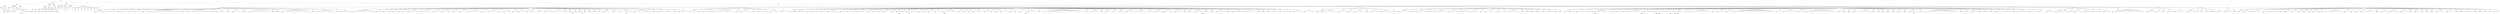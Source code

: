 graph Tree {
	"t0" [label = "TEI"];
	"t1" [label = "teiHeader"];
	"t2" [label = "fileDesc"];
	"t3" [label = "titleStmt"];
	"t4" [label = "title"];
	"t5" [label = "title"];
	"t6" [label = "author"];
	"t7" [label = "idno"];
	"t8" [label = "idno"];
	"t9" [label = "persName"];
	"t10" [label = "forename"];
	"t11" [label = "forename"];
	"t12" [label = "surname"];
	"t13" [label = "publicationStmt"];
	"t14" [label = "publisher"];
	"t15" [label = "idno"];
	"t16" [label = "idno"];
	"t17" [label = "availability"];
	"t18" [label = "licence"];
	"t19" [label = "ab"];
	"t20" [label = "ref"];
	"t21" [label = "sourceDesc"];
	"t22" [label = "bibl"];
	"t23" [label = "name"];
	"t24" [label = "idno"];
	"t25" [label = "idno"];
	"t26" [label = "availability"];
	"t27" [label = "licence"];
	"t28" [label = "ab"];
	"t29" [label = "ref"];
	"t30" [label = "bibl"];
	"t31" [label = "date"];
	"t32" [label = "date"];
	"t33" [label = "idno"];
	"t34" [label = "profileDesc"];
	"t35" [label = "particDesc"];
	"t36" [label = "listPerson"];
	"t37" [label = "person"];
	"t38" [label = "persName"];
	"t39" [label = "person"];
	"t40" [label = "persName"];
	"t41" [label = "person"];
	"t42" [label = "persName"];
	"t43" [label = "person"];
	"t44" [label = "persName"];
	"t45" [label = "person"];
	"t46" [label = "persName"];
	"t47" [label = "person"];
	"t48" [label = "persName"];
	"t49" [label = "person"];
	"t50" [label = "persName"];
	"t51" [label = "person"];
	"t52" [label = "persName"];
	"t53" [label = "textClass"];
	"t54" [label = "keywords"];
	"t55" [label = "term"];
	"t56" [label = "term"];
	"t57" [label = "classCode"];
	"t58" [label = "revisionDesc"];
	"t59" [label = "listChange"];
	"t60" [label = "change"];
	"t61" [label = "text"];
	"t62" [label = "front"];
	"t63" [label = "docTitle"];
	"t64" [label = "titlePart"];
	"t65" [label = "titlePart"];
	"t66" [label = "docDate"];
	"t67" [label = "docAuthor"];
	"t68" [label = "div"];
	"t69" [label = "div"];
	"t70" [label = "head"];
	"t71" [label = "div"];
	"t72" [label = "p"];
	"t73" [label = "div"];
	"t74" [label = "p"];
	"t75" [label = "performance"];
	"t76" [label = "ab"];
	"t77" [label = "castList"];
	"t78" [label = "head"];
	"t79" [label = "castItem"];
	"t80" [label = "role"];
	"t81" [label = "castItem"];
	"t82" [label = "role"];
	"t83" [label = "castItem"];
	"t84" [label = "role"];
	"t85" [label = "castItem"];
	"t86" [label = "role"];
	"t87" [label = "castItem"];
	"t88" [label = "role"];
	"t89" [label = "castItem"];
	"t90" [label = "role"];
	"t91" [label = "castItem"];
	"t92" [label = "role"];
	"t93" [label = "castItem"];
	"t94" [label = "role"];
	"t95" [label = "body"];
	"t96" [label = "div"];
	"t97" [label = "head"];
	"t98" [label = "div"];
	"t99" [label = "head"];
	"t100" [label = "sp"];
	"t101" [label = "speaker"];
	"t102" [label = "l"];
	"t103" [label = "l"];
	"t104" [label = "sp"];
	"t105" [label = "speaker"];
	"t106" [label = "l"];
	"t107" [label = "l"];
	"t108" [label = "sp"];
	"t109" [label = "speaker"];
	"t110" [label = "l"];
	"t111" [label = "l"];
	"t112" [label = "l"];
	"t113" [label = "sp"];
	"t114" [label = "speaker"];
	"t115" [label = "l"];
	"t116" [label = "sp"];
	"t117" [label = "speaker"];
	"t118" [label = "l"];
	"t119" [label = "l"];
	"t120" [label = "sp"];
	"t121" [label = "speaker"];
	"t122" [label = "l"];
	"t123" [label = "sp"];
	"t124" [label = "speaker"];
	"t125" [label = "l"];
	"t126" [label = "l"];
	"t127" [label = "l"];
	"t128" [label = "sp"];
	"t129" [label = "speaker"];
	"t130" [label = "l"];
	"t131" [label = "sp"];
	"t132" [label = "speaker"];
	"t133" [label = "l"];
	"t134" [label = "l"];
	"t135" [label = "l"];
	"t136" [label = "l"];
	"t137" [label = "l"];
	"t138" [label = "l"];
	"t139" [label = "l"];
	"t140" [label = "note"];
	"t141" [label = "l"];
	"t142" [label = "l"];
	"t143" [label = "l"];
	"t144" [label = "l"];
	"t145" [label = "l"];
	"t146" [label = "l"];
	"t147" [label = "note"];
	"t148" [label = "l"];
	"t149" [label = "sp"];
	"t150" [label = "speaker"];
	"t151" [label = "l"];
	"t152" [label = "sp"];
	"t153" [label = "speaker"];
	"t154" [label = "l"];
	"t155" [label = "l"];
	"t156" [label = "l"];
	"t157" [label = "note"];
	"t158" [label = "l"];
	"t159" [label = "l"];
	"t160" [label = "note"];
	"t161" [label = "l"];
	"t162" [label = "l"];
	"t163" [label = "l"];
	"t164" [label = "l"];
	"t165" [label = "sp"];
	"t166" [label = "speaker"];
	"t167" [label = "l"];
	"t168" [label = "sp"];
	"t169" [label = "speaker"];
	"t170" [label = "l"];
	"t171" [label = "l"];
	"t172" [label = "l"];
	"t173" [label = "l"];
	"t174" [label = "sp"];
	"t175" [label = "speaker"];
	"t176" [label = "l"];
	"t177" [label = "sp"];
	"t178" [label = "speaker"];
	"t179" [label = "l"];
	"t180" [label = "l"];
	"t181" [label = "l"];
	"t182" [label = "l"];
	"t183" [label = "sp"];
	"t184" [label = "speaker"];
	"t185" [label = "l"];
	"t186" [label = "l"];
	"t187" [label = "sp"];
	"t188" [label = "speaker"];
	"t189" [label = "l"];
	"t190" [label = "l"];
	"t191" [label = "l"];
	"t192" [label = "l"];
	"t193" [label = "l"];
	"t194" [label = "l"];
	"t195" [label = "l"];
	"t196" [label = "l"];
	"t197" [label = "l"];
	"t198" [label = "l"];
	"t199" [label = "sp"];
	"t200" [label = "speaker"];
	"t201" [label = "l"];
	"t202" [label = "sp"];
	"t203" [label = "speaker"];
	"t204" [label = "l"];
	"t205" [label = "sp"];
	"t206" [label = "speaker"];
	"t207" [label = "l"];
	"t208" [label = "l"];
	"t209" [label = "l"];
	"t210" [label = "l"];
	"t211" [label = "l"];
	"t212" [label = "l"];
	"t213" [label = "note"];
	"t214" [label = "l"];
	"t215" [label = "l"];
	"t216" [label = "l"];
	"t217" [label = "l"];
	"t218" [label = "l"];
	"t219" [label = "l"];
	"t220" [label = "l"];
	"t221" [label = "sp"];
	"t222" [label = "speaker"];
	"t223" [label = "l"];
	"t224" [label = "sp"];
	"t225" [label = "speaker"];
	"t226" [label = "l"];
	"t227" [label = "l"];
	"t228" [label = "note"];
	"t229" [label = "l"];
	"t230" [label = "l"];
	"t231" [label = "note"];
	"t232" [label = "l"];
	"t233" [label = "l"];
	"t234" [label = "sp"];
	"t235" [label = "speaker"];
	"t236" [label = "l"];
	"t237" [label = "sp"];
	"t238" [label = "speaker"];
	"t239" [label = "l"];
	"t240" [label = "l"];
	"t241" [label = "l"];
	"t242" [label = "l"];
	"t243" [label = "div"];
	"t244" [label = "head"];
	"t245" [label = "sp"];
	"t246" [label = "speaker"];
	"t247" [label = "l"];
	"t248" [label = "l"];
	"t249" [label = "l"];
	"t250" [label = "l"];
	"t251" [label = "l"];
	"t252" [label = "l"];
	"t253" [label = "l"];
	"t254" [label = "l"];
	"t255" [label = "l"];
	"t256" [label = "l"];
	"t257" [label = "stage"];
	"t258" [label = "sp"];
	"t259" [label = "speaker"];
	"t260" [label = "l"];
	"t261" [label = "l"];
	"t262" [label = "sp"];
	"t263" [label = "speaker"];
	"t264" [label = "l"];
	"t265" [label = "sp"];
	"t266" [label = "speaker"];
	"t267" [label = "l"];
	"t268" [label = "sp"];
	"t269" [label = "speaker"];
	"t270" [label = "l"];
	"t271" [label = "sp"];
	"t272" [label = "speaker"];
	"t273" [label = "l"];
	"t274" [label = "sp"];
	"t275" [label = "speaker"];
	"t276" [label = "l"];
	"t277" [label = "sp"];
	"t278" [label = "speaker"];
	"t279" [label = "l"];
	"t280" [label = "l"];
	"t281" [label = "l"];
	"t282" [label = "l"];
	"t283" [label = "l"];
	"t284" [label = "sp"];
	"t285" [label = "speaker"];
	"t286" [label = "l"];
	"t287" [label = "l"];
	"t288" [label = "l"];
	"t289" [label = "l"];
	"t290" [label = "l"];
	"t291" [label = "sp"];
	"t292" [label = "speaker"];
	"t293" [label = "l"];
	"t294" [label = "l"];
	"t295" [label = "l"];
	"t296" [label = "sp"];
	"t297" [label = "speaker"];
	"t298" [label = "l"];
	"t299" [label = "l"];
	"t300" [label = "note"];
	"t301" [label = "l"];
	"t302" [label = "sp"];
	"t303" [label = "speaker"];
	"t304" [label = "l"];
	"t305" [label = "l"];
	"t306" [label = "sp"];
	"t307" [label = "speaker"];
	"t308" [label = "l"];
	"t309" [label = "l"];
	"t310" [label = "l"];
	"t311" [label = "sp"];
	"t312" [label = "speaker"];
	"t313" [label = "l"];
	"t314" [label = "l"];
	"t315" [label = "l"];
	"t316" [label = "l"];
	"t317" [label = "l"];
	"t318" [label = "sp"];
	"t319" [label = "speaker"];
	"t320" [label = "l"];
	"t321" [label = "l"];
	"t322" [label = "sp"];
	"t323" [label = "speaker"];
	"t324" [label = "l"];
	"t325" [label = "l"];
	"t326" [label = "l"];
	"t327" [label = "l"];
	"t328" [label = "sp"];
	"t329" [label = "speaker"];
	"t330" [label = "l"];
	"t331" [label = "sp"];
	"t332" [label = "speaker"];
	"t333" [label = "l"];
	"t334" [label = "note"];
	"t335" [label = "l"];
	"t336" [label = "sp"];
	"t337" [label = "speaker"];
	"t338" [label = "l"];
	"t339" [label = "sp"];
	"t340" [label = "speaker"];
	"t341" [label = "l"];
	"t342" [label = "l"];
	"t343" [label = "l"];
	"t344" [label = "sp"];
	"t345" [label = "speaker"];
	"t346" [label = "l"];
	"t347" [label = "sp"];
	"t348" [label = "speaker"];
	"t349" [label = "l"];
	"t350" [label = "l"];
	"t351" [label = "sp"];
	"t352" [label = "speaker"];
	"t353" [label = "l"];
	"t354" [label = "l"];
	"t355" [label = "sp"];
	"t356" [label = "speaker"];
	"t357" [label = "l"];
	"t358" [label = "l"];
	"t359" [label = "note"];
	"t360" [label = "l"];
	"t361" [label = "sp"];
	"t362" [label = "speaker"];
	"t363" [label = "l"];
	"t364" [label = "l"];
	"t365" [label = "l"];
	"t366" [label = "sp"];
	"t367" [label = "speaker"];
	"t368" [label = "l"];
	"t369" [label = "sp"];
	"t370" [label = "speaker"];
	"t371" [label = "l"];
	"t372" [label = "foreign"];
	"t373" [label = "sp"];
	"t374" [label = "speaker"];
	"t375" [label = "l"];
	"t376" [label = "sp"];
	"t377" [label = "speaker"];
	"t378" [label = "l"];
	"t379" [label = "foreign"];
	"t380" [label = "sp"];
	"t381" [label = "speaker"];
	"t382" [label = "l"];
	"t383" [label = "sp"];
	"t384" [label = "speaker"];
	"t385" [label = "l"];
	"t386" [label = "sp"];
	"t387" [label = "speaker"];
	"t388" [label = "l"];
	"t389" [label = "sp"];
	"t390" [label = "speaker"];
	"t391" [label = "l"];
	"t392" [label = "sp"];
	"t393" [label = "speaker"];
	"t394" [label = "l"];
	"t395" [label = "l"];
	"t396" [label = "l"];
	"t397" [label = "sp"];
	"t398" [label = "speaker"];
	"t399" [label = "l"];
	"t400" [label = "l"];
	"t401" [label = "sp"];
	"t402" [label = "speaker"];
	"t403" [label = "l"];
	"t404" [label = "l"];
	"t405" [label = "l"];
	"t406" [label = "foreign"];
	"t407" [label = "l"];
	"t408" [label = "note"];
	"t409" [label = "l"];
	"t410" [label = "sp"];
	"t411" [label = "speaker"];
	"t412" [label = "l"];
	"t413" [label = "l"];
	"t414" [label = "l"];
	"t415" [label = "l"];
	"t416" [label = "note"];
	"t417" [label = "note"];
	"t418" [label = "l"];
	"t419" [label = "l"];
	"t420" [label = "sp"];
	"t421" [label = "speaker"];
	"t422" [label = "l"];
	"t423" [label = "sp"];
	"t424" [label = "speaker"];
	"t425" [label = "l"];
	"t426" [label = "l"];
	"t427" [label = "l"];
	"t428" [label = "sp"];
	"t429" [label = "speaker"];
	"t430" [label = "l"];
	"t431" [label = "l"];
	"t432" [label = "sp"];
	"t433" [label = "speaker"];
	"t434" [label = "l"];
	"t435" [label = "sp"];
	"t436" [label = "speaker"];
	"t437" [label = "l"];
	"t438" [label = "l"];
	"t439" [label = "l"];
	"t440" [label = "l"];
	"t441" [label = "div"];
	"t442" [label = "head"];
	"t443" [label = "sp"];
	"t444" [label = "speaker"];
	"t445" [label = "l"];
	"t446" [label = "l"];
	"t447" [label = "l"];
	"t448" [label = "sp"];
	"t449" [label = "speaker"];
	"t450" [label = "l"];
	"t451" [label = "sp"];
	"t452" [label = "speaker"];
	"t453" [label = "l"];
	"t454" [label = "sp"];
	"t455" [label = "speaker"];
	"t456" [label = "l"];
	"t457" [label = "sp"];
	"t458" [label = "speaker"];
	"t459" [label = "l"];
	"t460" [label = "l"];
	"t461" [label = "l"];
	"t462" [label = "l"];
	"t463" [label = "l"];
	"t464" [label = "l"];
	"t465" [label = "note"];
	"t466" [label = "l"];
	"t467" [label = "l"];
	"t468" [label = "l"];
	"t469" [label = "sp"];
	"t470" [label = "speaker"];
	"t471" [label = "l"];
	"t472" [label = "sp"];
	"t473" [label = "speaker"];
	"t474" [label = "l"];
	"t475" [label = "l"];
	"t476" [label = "l"];
	"t477" [label = "l"];
	"t478" [label = "l"];
	"t479" [label = "sp"];
	"t480" [label = "speaker"];
	"t481" [label = "l"];
	"t482" [label = "sp"];
	"t483" [label = "speaker"];
	"t484" [label = "l"];
	"t485" [label = "l"];
	"t486" [label = "sp"];
	"t487" [label = "speaker"];
	"t488" [label = "l"];
	"t489" [label = "sp"];
	"t490" [label = "speaker"];
	"t491" [label = "l"];
	"t492" [label = "l"];
	"t493" [label = "l"];
	"t494" [label = "l"];
	"t495" [label = "sp"];
	"t496" [label = "speaker"];
	"t497" [label = "l"];
	"t498" [label = "l"];
	"t499" [label = "l"];
	"t500" [label = "div"];
	"t501" [label = "head"];
	"t502" [label = "sp"];
	"t503" [label = "speaker"];
	"t504" [label = "l"];
	"t505" [label = "sp"];
	"t506" [label = "speaker"];
	"t507" [label = "l"];
	"t508" [label = "note"];
	"t509" [label = "l"];
	"t510" [label = "l"];
	"t511" [label = "l"];
	"t512" [label = "sp"];
	"t513" [label = "speaker"];
	"t514" [label = "l"];
	"t515" [label = "sp"];
	"t516" [label = "speaker"];
	"t517" [label = "l"];
	"t518" [label = "l"];
	"t519" [label = "l"];
	"t520" [label = "sp"];
	"t521" [label = "speaker"];
	"t522" [label = "l"];
	"t523" [label = "l"];
	"t524" [label = "sp"];
	"t525" [label = "speaker"];
	"t526" [label = "l"];
	"t527" [label = "l"];
	"t528" [label = "l"];
	"t529" [label = "l"];
	"t530" [label = "l"];
	"t531" [label = "sp"];
	"t532" [label = "speaker"];
	"t533" [label = "l"];
	"t534" [label = "l"];
	"t535" [label = "sp"];
	"t536" [label = "speaker"];
	"t537" [label = "l"];
	"t538" [label = "sp"];
	"t539" [label = "speaker"];
	"t540" [label = "l"];
	"t541" [label = "sp"];
	"t542" [label = "speaker"];
	"t543" [label = "note"];
	"t544" [label = "l"];
	"t545" [label = "l"];
	"t546" [label = "l"];
	"t547" [label = "sp"];
	"t548" [label = "speaker"];
	"t549" [label = "l"];
	"t550" [label = "sp"];
	"t551" [label = "speaker"];
	"t552" [label = "l"];
	"t553" [label = "sp"];
	"t554" [label = "speaker"];
	"t555" [label = "l"];
	"t556" [label = "sp"];
	"t557" [label = "speaker"];
	"t558" [label = "l"];
	"t559" [label = "l"];
	"t560" [label = "l"];
	"t561" [label = "sp"];
	"t562" [label = "speaker"];
	"t563" [label = "l"];
	"t564" [label = "sp"];
	"t565" [label = "speaker"];
	"t566" [label = "l"];
	"t567" [label = "foreign"];
	"t568" [label = "sp"];
	"t569" [label = "speaker"];
	"t570" [label = "l"];
	"t571" [label = "sp"];
	"t572" [label = "speaker"];
	"t573" [label = "l"];
	"t574" [label = "foreign"];
	"t575" [label = "sp"];
	"t576" [label = "speaker"];
	"t577" [label = "l"];
	"t578" [label = "l"];
	"t579" [label = "sp"];
	"t580" [label = "speaker"];
	"t581" [label = "l"];
	"t582" [label = "sp"];
	"t583" [label = "speaker"];
	"t584" [label = "l"];
	"t585" [label = "sp"];
	"t586" [label = "speaker"];
	"t587" [label = "l"];
	"t588" [label = "l"];
	"t589" [label = "sp"];
	"t590" [label = "speaker"];
	"t591" [label = "l"];
	"t592" [label = "l"];
	"t593" [label = "sp"];
	"t594" [label = "speaker"];
	"t595" [label = "l"];
	"t596" [label = "foreign"];
	"t597" [label = "l"];
	"t598" [label = "l"];
	"t599" [label = "l"];
	"t600" [label = "note"];
	"t601" [label = "l"];
	"t602" [label = "l"];
	"t603" [label = "sp"];
	"t604" [label = "speaker"];
	"t605" [label = "l"];
	"t606" [label = "sp"];
	"t607" [label = "speaker"];
	"t608" [label = "l"];
	"t609" [label = "sp"];
	"t610" [label = "speaker"];
	"t611" [label = "l"];
	"t612" [label = "sp"];
	"t613" [label = "speaker"];
	"t614" [label = "l"];
	"t615" [label = "l"];
	"t616" [label = "l"];
	"t617" [label = "l"];
	"t618" [label = "sp"];
	"t619" [label = "speaker"];
	"t620" [label = "l"];
	"t621" [label = "l"];
	"t622" [label = "sp"];
	"t623" [label = "speaker"];
	"t624" [label = "l"];
	"t625" [label = "sp"];
	"t626" [label = "speaker"];
	"t627" [label = "l"];
	"t628" [label = "sp"];
	"t629" [label = "speaker"];
	"t630" [label = "l"];
	"t631" [label = "l"];
	"t632" [label = "l"];
	"t633" [label = "sp"];
	"t634" [label = "speaker"];
	"t635" [label = "l"];
	"t636" [label = "sp"];
	"t637" [label = "speaker"];
	"t638" [label = "l"];
	"t639" [label = "sp"];
	"t640" [label = "speaker"];
	"t641" [label = "l"];
	"t642" [label = "l"];
	"t643" [label = "l"];
	"t644" [label = "foreign"];
	"t645" [label = "sp"];
	"t646" [label = "speaker"];
	"t647" [label = "l"];
	"t648" [label = "l"];
	"t649" [label = "l"];
	"t650" [label = "l"];
	"t651" [label = "sp"];
	"t652" [label = "speaker"];
	"t653" [label = "l"];
	"t654" [label = "sp"];
	"t655" [label = "speaker"];
	"t656" [label = "l"];
	"t657" [label = "l"];
	"t658" [label = "l"];
	"t659" [label = "l"];
	"t660" [label = "note"];
	"t661" [label = "l"];
	"t662" [label = "l"];
	"t663" [label = "l"];
	"t664" [label = "l"];
	"t665" [label = "l"];
	"t666" [label = "l"];
	"t667" [label = "l"];
	"t668" [label = "l"];
	"t669" [label = "l"];
	"t670" [label = "l"];
	"t671" [label = "l"];
	"t672" [label = "l"];
	"t673" [label = "l"];
	"t674" [label = "l"];
	"t675" [label = "l"];
	"t676" [label = "sp"];
	"t677" [label = "speaker"];
	"t678" [label = "l"];
	"t679" [label = "l"];
	"t680" [label = "sp"];
	"t681" [label = "speaker"];
	"t682" [label = "l"];
	"t683" [label = "l"];
	"t684" [label = "l"];
	"t685" [label = "sp"];
	"t686" [label = "speaker"];
	"t687" [label = "l"];
	"t688" [label = "sp"];
	"t689" [label = "speaker"];
	"t690" [label = "l"];
	"t691" [label = "l"];
	"t692" [label = "sp"];
	"t693" [label = "speaker"];
	"t694" [label = "l"];
	"t695" [label = "l"];
	"t696" [label = "sp"];
	"t697" [label = "speaker"];
	"t698" [label = "l"];
	"t699" [label = "l"];
	"t700" [label = "sp"];
	"t701" [label = "speaker"];
	"t702" [label = "l"];
	"t703" [label = "l"];
	"t704" [label = "l"];
	"t705" [label = "l"];
	"t706" [label = "sp"];
	"t707" [label = "speaker"];
	"t708" [label = "note"];
	"t709" [label = "note"];
	"t710" [label = "l"];
	"t711" [label = "l"];
	"t712" [label = "sp"];
	"t713" [label = "speaker"];
	"t714" [label = "l"];
	"t715" [label = "l"];
	"t716" [label = "sp"];
	"t717" [label = "speaker"];
	"t718" [label = "l"];
	"t719" [label = "l"];
	"t720" [label = "l"];
	"t721" [label = "sp"];
	"t722" [label = "speaker"];
	"t723" [label = "l"];
	"t724" [label = "l"];
	"t725" [label = "note"];
	"t726" [label = "l"];
	"t727" [label = "sp"];
	"t728" [label = "speaker"];
	"t729" [label = "l"];
	"t730" [label = "note"];
	"t731" [label = "l"];
	"t732" [label = "sp"];
	"t733" [label = "speaker"];
	"t734" [label = "l"];
	"t735" [label = "sp"];
	"t736" [label = "speaker"];
	"t737" [label = "l"];
	"t738" [label = "l"];
	"t739" [label = "sp"];
	"t740" [label = "speaker"];
	"t741" [label = "l"];
	"t742" [label = "note"];
	"t743" [label = "l"];
	"t744" [label = "foreign"];
	"t745" [label = "sp"];
	"t746" [label = "speaker"];
	"t747" [label = "l"];
	"t748" [label = "l"];
	"t749" [label = "sp"];
	"t750" [label = "speaker"];
	"t751" [label = "l"];
	"t752" [label = "sp"];
	"t753" [label = "speaker"];
	"t754" [label = "l"];
	"t755" [label = "note"];
	"t756" [label = "l"];
	"t757" [label = "l"];
	"t758" [label = "sp"];
	"t759" [label = "speaker"];
	"t760" [label = "l"];
	"t761" [label = "sp"];
	"t762" [label = "speaker"];
	"t763" [label = "note"];
	"t764" [label = "l"];
	"t765" [label = "note"];
	"t766" [label = "l"];
	"t767" [label = "l"];
	"t768" [label = "sp"];
	"t769" [label = "speaker"];
	"t770" [label = "l"];
	"t771" [label = "l"];
	"t772" [label = "l"];
	"t773" [label = "l"];
	"t774" [label = "l"];
	"t775" [label = "sp"];
	"t776" [label = "speaker"];
	"t777" [label = "l"];
	"t778" [label = "sp"];
	"t779" [label = "speaker"];
	"t780" [label = "l"];
	"t781" [label = "sp"];
	"t782" [label = "speaker"];
	"t783" [label = "l"];
	"t784" [label = "sp"];
	"t785" [label = "speaker"];
	"t786" [label = "l"];
	"t787" [label = "l"];
	"t788" [label = "sp"];
	"t789" [label = "speaker"];
	"t790" [label = "l"];
	"t791" [label = "sp"];
	"t792" [label = "speaker"];
	"t793" [label = "l"];
	"t794" [label = "note"];
	"t795" [label = "l"];
	"t796" [label = "sp"];
	"t797" [label = "speaker"];
	"t798" [label = "l"];
	"t799" [label = "l"];
	"t800" [label = "l"];
	"t801" [label = "l"];
	"t802" [label = "sp"];
	"t803" [label = "speaker"];
	"t804" [label = "l"];
	"t805" [label = "l"];
	"t806" [label = "l"];
	"t807" [label = "l"];
	"t808" [label = "l"];
	"t809" [label = "div"];
	"t810" [label = "head"];
	"t811" [label = "sp"];
	"t812" [label = "speaker"];
	"t813" [label = "l"];
	"t814" [label = "sp"];
	"t815" [label = "speaker"];
	"t816" [label = "l"];
	"t817" [label = "l"];
	"t818" [label = "l"];
	"t819" [label = "l"];
	"t820" [label = "l"];
	"t821" [label = "l"];
	"t822" [label = "l"];
	"t823" [label = "sp"];
	"t824" [label = "speaker"];
	"t825" [label = "l"];
	"t826" [label = "l"];
	"t827" [label = "l"];
	"t828" [label = "sp"];
	"t829" [label = "speaker"];
	"t830" [label = "l"];
	"t831" [label = "l"];
	"t832" [label = "sp"];
	"t833" [label = "speaker"];
	"t834" [label = "l"];
	"t835" [label = "l"];
	"t836" [label = "l"];
	"t837" [label = "l"];
	"t838" [label = "l"];
	"t839" [label = "sp"];
	"t840" [label = "speaker"];
	"t841" [label = "l"];
	"t842" [label = "sp"];
	"t843" [label = "speaker"];
	"t844" [label = "l"];
	"t845" [label = "l"];
	"t846" [label = "l"];
	"t847" [label = "sp"];
	"t848" [label = "speaker"];
	"t849" [label = "l"];
	"t850" [label = "note"];
	"t851" [label = "l"];
	"t852" [label = "l"];
	"t853" [label = "l"];
	"t854" [label = "sp"];
	"t855" [label = "speaker"];
	"t856" [label = "l"];
	"t857" [label = "div"];
	"t858" [label = "head"];
	"t859" [label = "sp"];
	"t860" [label = "speaker"];
	"t861" [label = "l"];
	"t862" [label = "l"];
	"t863" [label = "l"];
	"t864" [label = "l"];
	"t865" [label = "l"];
	"t866" [label = "sp"];
	"t867" [label = "speaker"];
	"t868" [label = "l"];
	"t869" [label = "sp"];
	"t870" [label = "speaker"];
	"t871" [label = "l"];
	"t872" [label = "l"];
	"t873" [label = "l"];
	"t874" [label = "l"];
	"t875" [label = "sp"];
	"t876" [label = "speaker"];
	"t877" [label = "note"];
	"t878" [label = "l"];
	"t879" [label = "sp"];
	"t880" [label = "speaker"];
	"t881" [label = "l"];
	"t882" [label = "l"];
	"t883" [label = "note"];
	"t884" [label = "l"];
	"t885" [label = "l"];
	"t886" [label = "l"];
	"t887" [label = "sp"];
	"t888" [label = "speaker"];
	"t889" [label = "note"];
	"t890" [label = "l"];
	"t891" [label = "l"];
	"t892" [label = "sp"];
	"t893" [label = "speaker"];
	"t894" [label = "l"];
	"t895" [label = "sp"];
	"t896" [label = "speaker"];
	"t897" [label = "note"];
	"t898" [label = "l"];
	"t899" [label = "sp"];
	"t900" [label = "speaker"];
	"t901" [label = "l"];
	"t902" [label = "note"];
	"t903" [label = "l"];
	"t904" [label = "l"];
	"t905" [label = "sp"];
	"t906" [label = "speaker"];
	"t907" [label = "l"];
	"t908" [label = "sp"];
	"t909" [label = "speaker"];
	"t910" [label = "l"];
	"t911" [label = "sp"];
	"t912" [label = "speaker"];
	"t913" [label = "l"];
	"t914" [label = "l"];
	"t915" [label = "sp"];
	"t916" [label = "speaker"];
	"t917" [label = "l"];
	"t918" [label = "l"];
	"t919" [label = "sp"];
	"t920" [label = "speaker"];
	"t921" [label = "l"];
	"t922" [label = "sp"];
	"t923" [label = "speaker"];
	"t924" [label = "l"];
	"t925" [label = "l"];
	"t926" [label = "l"];
	"t927" [label = "l"];
	"t928" [label = "l"];
	"t929" [label = "sp"];
	"t930" [label = "speaker"];
	"t931" [label = "l"];
	"t932" [label = "sp"];
	"t933" [label = "speaker"];
	"t934" [label = "l"];
	"t935" [label = "sp"];
	"t936" [label = "speaker"];
	"t937" [label = "l"];
	"t938" [label = "sp"];
	"t939" [label = "speaker"];
	"t940" [label = "l"];
	"t941" [label = "l"];
	"t942" [label = "sp"];
	"t943" [label = "speaker"];
	"t944" [label = "l"];
	"t945" [label = "sp"];
	"t946" [label = "speaker"];
	"t947" [label = "l"];
	"t948" [label = "l"];
	"t949" [label = "sp"];
	"t950" [label = "speaker"];
	"t951" [label = "l"];
	"t952" [label = "sp"];
	"t953" [label = "speaker"];
	"t954" [label = "l"];
	"t955" [label = "div"];
	"t956" [label = "head"];
	"t957" [label = "sp"];
	"t958" [label = "speaker"];
	"t959" [label = "l"];
	"t960" [label = "sp"];
	"t961" [label = "speaker"];
	"t962" [label = "l"];
	"t963" [label = "l"];
	"t964" [label = "sp"];
	"t965" [label = "speaker"];
	"t966" [label = "l"];
	"t967" [label = "l"];
	"t968" [label = "l"];
	"t969" [label = "l"];
	"t970" [label = "sp"];
	"t971" [label = "speaker"];
	"t972" [label = "l"];
	"t973" [label = "sp"];
	"t974" [label = "speaker"];
	"t975" [label = "l"];
	"t976" [label = "foreign"];
	"t977" [label = "l"];
	"t978" [label = "l"];
	"t979" [label = "l"];
	"t980" [label = "l"];
	"t981" [label = "note"];
	"t982" [label = "l"];
	"t983" [label = "l"];
	"t984" [label = "sp"];
	"t985" [label = "speaker"];
	"t986" [label = "l"];
	"t987" [label = "sp"];
	"t988" [label = "speaker"];
	"t989" [label = "l"];
	"t990" [label = "l"];
	"t991" [label = "sp"];
	"t992" [label = "speaker"];
	"t993" [label = "l"];
	"t994" [label = "sp"];
	"t995" [label = "speaker"];
	"t996" [label = "l"];
	"t997" [label = "l"];
	"t998" [label = "l"];
	"t999" [label = "l"];
	"t1000" [label = "l"];
	"t1001" [label = "l"];
	"t1002" [label = "l"];
	"t1003" [label = "foreign"];
	"t1004" [label = "sp"];
	"t1005" [label = "speaker"];
	"t1006" [label = "l"];
	"t1007" [label = "sp"];
	"t1008" [label = "speaker"];
	"t1009" [label = "l"];
	"t1010" [label = "sp"];
	"t1011" [label = "speaker"];
	"t1012" [label = "l"];
	"t1013" [label = "foreign"];
	"t1014" [label = "l"];
	"t1015" [label = "foreign"];
	"t1016" [label = "sp"];
	"t1017" [label = "speaker"];
	"t1018" [label = "l"];
	"t1019" [label = "sp"];
	"t1020" [label = "speaker"];
	"t1021" [label = "l"];
	"t1022" [label = "l"];
	"t1023" [label = "foreign"];
	"t1024" [label = "sp"];
	"t1025" [label = "speaker"];
	"t1026" [label = "l"];
	"t1027" [label = "foreign"];
	"t1028" [label = "l"];
	"t1029" [label = "foreign"];
	"t1030" [label = "l"];
	"t1031" [label = "l"];
	"t1032" [label = "l"];
	"t1033" [label = "sp"];
	"t1034" [label = "speaker"];
	"t1035" [label = "l"];
	"t1036" [label = "sp"];
	"t1037" [label = "speaker"];
	"t1038" [label = "l"];
	"t1039" [label = "l"];
	"t1040" [label = "l"];
	"t1041" [label = "l"];
	"t1042" [label = "l"];
	"t1043" [label = "l"];
	"t1044" [label = "l"];
	"t1045" [label = "l"];
	"t1046" [label = "l"];
	"t1047" [label = "l"];
	"t1048" [label = "sp"];
	"t1049" [label = "speaker"];
	"t1050" [label = "l"];
	"t1051" [label = "sp"];
	"t1052" [label = "speaker"];
	"t1053" [label = "l"];
	"t1054" [label = "l"];
	"t1055" [label = "l"];
	"t1056" [label = "sp"];
	"t1057" [label = "speaker"];
	"t1058" [label = "l"];
	"t1059" [label = "l"];
	"t1060" [label = "sp"];
	"t1061" [label = "speaker"];
	"t1062" [label = "l"];
	"t1063" [label = "l"];
	"t1064" [label = "l"];
	"t1065" [label = "l"];
	"t1066" [label = "l"];
	"t1067" [label = "l"];
	"t1068" [label = "l"];
	"t1069" [label = "l"];
	"t1070" [label = "l"];
	"t1071" [label = "l"];
	"t1072" [label = "l"];
	"t1073" [label = "l"];
	"t1074" [label = "l"];
	"t1075" [label = "l"];
	"t1076" [label = "l"];
	"t1077" [label = "l"];
	"t1078" [label = "l"];
	"t1079" [label = "l"];
	"t1080" [label = "l"];
	"t1081" [label = "l"];
	"t1082" [label = "l"];
	"t1083" [label = "sp"];
	"t1084" [label = "speaker"];
	"t1085" [label = "l"];
	"t1086" [label = "l"];
	"t1087" [label = "sp"];
	"t1088" [label = "speaker"];
	"t1089" [label = "l"];
	"t1090" [label = "l"];
	"t1091" [label = "l"];
	"t1092" [label = "l"];
	"t1093" [label = "l"];
	"t1094" [label = "l"];
	"t1095" [label = "sp"];
	"t1096" [label = "speaker"];
	"t1097" [label = "l"];
	"t1098" [label = "l"];
	"t1099" [label = "sp"];
	"t1100" [label = "speaker"];
	"t1101" [label = "l"];
	"t1102" [label = "l"];
	"t1103" [label = "l"];
	"t1104" [label = "hi"];
	"t1105" [label = "l"];
	"t1106" [label = "hi"];
	"t1107" [label = "l"];
	"t1108" [label = "l"];
	"t1109" [label = "l"];
	"t1110" [label = "l"];
	"t1111" [label = "l"];
	"t1112" [label = "l"];
	"t1113" [label = "l"];
	"t1114" [label = "l"];
	"t1115" [label = "l"];
	"t1116" [label = "l"];
	"t1117" [label = "l"];
	"t1118" [label = "l"];
	"t1119" [label = "sp"];
	"t1120" [label = "speaker"];
	"t1121" [label = "l"];
	"t1122" [label = "sp"];
	"t1123" [label = "speaker"];
	"t1124" [label = "l"];
	"t1125" [label = "sp"];
	"t1126" [label = "speaker"];
	"t1127" [label = "l"];
	"t1128" [label = "sp"];
	"t1129" [label = "speaker"];
	"t1130" [label = "l"];
	"t1131" [label = "l"];
	"t1132" [label = "sp"];
	"t1133" [label = "speaker"];
	"t1134" [label = "l"];
	"t1135" [label = "l"];
	"t1136" [label = "l"];
	"t1137" [label = "l"];
	"t1138" [label = "l"];
	"t1139" [label = "sp"];
	"t1140" [label = "speaker"];
	"t1141" [label = "l"];
	"t1142" [label = "sp"];
	"t1143" [label = "speaker"];
	"t1144" [label = "l"];
	"t1145" [label = "sp"];
	"t1146" [label = "speaker"];
	"t1147" [label = "l"];
	"t1148" [label = "sp"];
	"t1149" [label = "speaker"];
	"t1150" [label = "l"];
	"t1151" [label = "sp"];
	"t1152" [label = "speaker"];
	"t1153" [label = "l"];
	"t1154" [label = "sp"];
	"t1155" [label = "speaker"];
	"t1156" [label = "l"];
	"t1157" [label = "l"];
	"t1158" [label = "sp"];
	"t1159" [label = "speaker"];
	"t1160" [label = "l"];
	"t1161" [label = "sp"];
	"t1162" [label = "speaker"];
	"t1163" [label = "l"];
	"t1164" [label = "l"];
	"t1165" [label = "foreign"];
	"t1166" [label = "l"];
	"t1167" [label = "l"];
	"t1168" [label = "sp"];
	"t1169" [label = "speaker"];
	"t1170" [label = "l"];
	"t1171" [label = "sp"];
	"t1172" [label = "speaker"];
	"t1173" [label = "l"];
	"t1174" [label = "l"];
	"t1175" [label = "l"];
	"t1176" [label = "l"];
	"t1177" [label = "l"];
	"t1178" [label = "l"];
	"t1179" [label = "l"];
	"t1180" [label = "l"];
	"t1181" [label = "l"];
	"t1182" [label = "l"];
	"t1183" [label = "l"];
	"t1184" [label = "l"];
	"t1185" [label = "l"];
	"t1186" [label = "l"];
	"t1187" [label = "l"];
	"t1188" [label = "l"];
	"t1189" [label = "l"];
	"t1190" [label = "sp"];
	"t1191" [label = "speaker"];
	"t1192" [label = "l"];
	"t1193" [label = "sp"];
	"t1194" [label = "speaker"];
	"t1195" [label = "l"];
	"t1196" [label = "l"];
	"t1197" [label = "sp"];
	"t1198" [label = "speaker"];
	"t1199" [label = "l"];
	"t1200" [label = "l"];
	"t1201" [label = "sp"];
	"t1202" [label = "speaker"];
	"t1203" [label = "l"];
	"t1204" [label = "sp"];
	"t1205" [label = "speaker"];
	"t1206" [label = "l"];
	"t1207" [label = "l"];
	"t1208" [label = "sp"];
	"t1209" [label = "speaker"];
	"t1210" [label = "l"];
	"t1211" [label = "sp"];
	"t1212" [label = "speaker"];
	"t1213" [label = "l"];
	"t1214" [label = "l"];
	"t1215" [label = "l"];
	"t1216" [label = "sp"];
	"t1217" [label = "speaker"];
	"t1218" [label = "l"];
	"t1219" [label = "l"];
	"t1220" [label = "l"];
	"t1221" [label = "sp"];
	"t1222" [label = "speaker"];
	"t1223" [label = "l"];
	"t1224" [label = "sp"];
	"t1225" [label = "speaker"];
	"t1226" [label = "l"];
	"t1227" [label = "l"];
	"t1228" [label = "l"];
	"t1229" [label = "l"];
	"t1230" [label = "sp"];
	"t1231" [label = "speaker"];
	"t1232" [label = "l"];
	"t1233" [label = "l"];
	"t1234" [label = "l"];
	"t1235" [label = "sp"];
	"t1236" [label = "speaker"];
	"t1237" [label = "l"];
	"t1238" [label = "l"];
	"t1239" [label = "l"];
	"t1240" [label = "sp"];
	"t1241" [label = "speaker"];
	"t1242" [label = "l"];
	"t1243" [label = "l"];
	"t1244" [label = "l"];
	"t1245" [label = "div"];
	"t1246" [label = "head"];
	"t1247" [label = "sp"];
	"t1248" [label = "speaker"];
	"t1249" [label = "l"];
	"t1250" [label = "sp"];
	"t1251" [label = "speaker"];
	"t1252" [label = "l"];
	"t1253" [label = "l"];
	"t1254" [label = "l"];
	"t1255" [label = "sp"];
	"t1256" [label = "speaker"];
	"t1257" [label = "l"];
	"t1258" [label = "sp"];
	"t1259" [label = "speaker"];
	"t1260" [label = "l"];
	"t1261" [label = "l"];
	"t1262" [label = "l"];
	"t1263" [label = "l"];
	"t1264" [label = "sp"];
	"t1265" [label = "speaker"];
	"t1266" [label = "note"];
	"t1267" [label = "l"];
	"t1268" [label = "sp"];
	"t1269" [label = "speaker"];
	"t1270" [label = "l"];
	"t1271" [label = "l"];
	"t1272" [label = "sp"];
	"t1273" [label = "speaker"];
	"t1274" [label = "l"];
	"t1275" [label = "sp"];
	"t1276" [label = "speaker"];
	"t1277" [label = "l"];
	"t1278" [label = "l"];
	"t1279" [label = "l"];
	"t1280" [label = "div"];
	"t1281" [label = "head"];
	"t1282" [label = "sp"];
	"t1283" [label = "speaker"];
	"t1284" [label = "note"];
	"t1285" [label = "l"];
	"t1286" [label = "note"];
	"t1287" [label = "l"];
	"t1288" [label = "l"];
	"t1289" [label = "l"];
	"t1290" [label = "l"];
	"t1291" [label = "note"];
	"t1292" [label = "l"];
	"t1293" [label = "l"];
	"t1294" [label = "l"];
	"t1295" [label = "l"];
	"t1296" [label = "l"];
	"t1297" [label = "note"];
	"t1298" [label = "l"];
	"t1299" [label = "l"];
	"t1300" [label = "div"];
	"t1301" [label = "head"];
	"t1302" [label = "sp"];
	"t1303" [label = "speaker"];
	"t1304" [label = "l"];
	"t1305" [label = "l"];
	"t1306" [label = "l"];
	"t1307" [label = "sp"];
	"t1308" [label = "speaker"];
	"t1309" [label = "l"];
	"t1310" [label = "l"];
	"t1311" [label = "sp"];
	"t1312" [label = "speaker"];
	"t1313" [label = "l"];
	"t1314" [label = "sp"];
	"t1315" [label = "speaker"];
	"t1316" [label = "l"];
	"t1317" [label = "l"];
	"t1318" [label = "sp"];
	"t1319" [label = "speaker"];
	"t1320" [label = "l"];
	"t1321" [label = "l"];
	"t1322" [label = "l"];
	"t1323" [label = "l"];
	"t1324" [label = "l"];
	"t1325" [label = "div"];
	"t1326" [label = "head"];
	"t1327" [label = "sp"];
	"t1328" [label = "speaker"];
	"t1329" [label = "l"];
	"t1330" [label = "l"];
	"t1331" [label = "sp"];
	"t1332" [label = "speaker"];
	"t1333" [label = "l"];
	"t1334" [label = "l"];
	"t1335" [label = "sp"];
	"t1336" [label = "speaker"];
	"t1337" [label = "l"];
	"t1338" [label = "sp"];
	"t1339" [label = "speaker"];
	"t1340" [label = "l"];
	"t1341" [label = "sp"];
	"t1342" [label = "speaker"];
	"t1343" [label = "note"];
	"t1344" [label = "l"];
	"t1345" [label = "sp"];
	"t1346" [label = "speaker"];
	"t1347" [label = "l"];
	"t1348" [label = "l"];
	"t1349" [label = "div"];
	"t1350" [label = "head"];
	"t1351" [label = "sp"];
	"t1352" [label = "speaker"];
	"t1353" [label = "l"];
	"t1354" [label = "l"];
	"t1355" [label = "l"];
	"t1356" [label = "sp"];
	"t1357" [label = "speaker"];
	"t1358" [label = "l"];
	"t1359" [label = "div"];
	"t1360" [label = "head"];
	"t1361" [label = "sp"];
	"t1362" [label = "speaker"];
	"t1363" [label = "l"];
	"t1364" [label = "sp"];
	"t1365" [label = "speaker"];
	"t1366" [label = "l"];
	"t1367" [label = "l"];
	"t1368" [label = "sp"];
	"t1369" [label = "speaker"];
	"t1370" [label = "note"];
	"t1371" [label = "l"];
	"t1372" [label = "l"];
	"t1373" [label = "l"];
	"t1374" [label = "l"];
	"t1375" [label = "sp"];
	"t1376" [label = "speaker"];
	"t1377" [label = "l"];
	"t1378" [label = "l"];
	"t1379" [label = "sp"];
	"t1380" [label = "speaker"];
	"t1381" [label = "l"];
	"t1382" [label = "sp"];
	"t1383" [label = "speaker"];
	"t1384" [label = "l"];
	"t1385" [label = "sp"];
	"t1386" [label = "speaker"];
	"t1387" [label = "l"];
	"t1388" [label = "sp"];
	"t1389" [label = "speaker"];
	"t1390" [label = "l"];
	"t1391" [label = "l"];
	"t1392" [label = "sp"];
	"t1393" [label = "speaker"];
	"t1394" [label = "l"];
	"t1395" [label = "l"];
	"t1396" [label = "sp"];
	"t1397" [label = "speaker"];
	"t1398" [label = "l"];
	"t1399" [label = "sp"];
	"t1400" [label = "speaker"];
	"t1401" [label = "l"];
	"t1402" [label = "sp"];
	"t1403" [label = "speaker"];
	"t1404" [label = "l"];
	"t1405" [label = "sp"];
	"t1406" [label = "speaker"];
	"t1407" [label = "l"];
	"t1408" [label = "sp"];
	"t1409" [label = "speaker"];
	"t1410" [label = "note"];
	"t1411" [label = "l"];
	"t1412" [label = "sp"];
	"t1413" [label = "speaker"];
	"t1414" [label = "l"];
	"t1415" [label = "l"];
	"t1416" [label = "note"];
	"t1417" [label = "l"];
	"t1418" [label = "l"];
	"t1419" [label = "l"];
	"t1420" [label = "l"];
	"t1421" [label = "l"];
	"t1422" [label = "sp"];
	"t1423" [label = "speaker"];
	"t1424" [label = "l"];
	"t1425" [label = "l"];
	"t1426" [label = "sp"];
	"t1427" [label = "speaker"];
	"t1428" [label = "l"];
	"t1429" [label = "sp"];
	"t1430" [label = "speaker"];
	"t1431" [label = "l"];
	"t1432" [label = "sp"];
	"t1433" [label = "speaker"];
	"t1434" [label = "l"];
	"t1435" [label = "l"];
	"t1436" [label = "sp"];
	"t1437" [label = "speaker"];
	"t1438" [label = "l"];
	"t1439" [label = "l"];
	"t1440" [label = "l"];
	"t1441" [label = "sp"];
	"t1442" [label = "speaker"];
	"t1443" [label = "l"];
	"t1444" [label = "sp"];
	"t1445" [label = "speaker"];
	"t1446" [label = "l"];
	"t1447" [label = "l"];
	"t1448" [label = "l"];
	"t1449" [label = "sp"];
	"t1450" [label = "speaker"];
	"t1451" [label = "l"];
	"t1452" [label = "l"];
	"t1453" [label = "note"];
	"t1454" [label = "l"];
	"t1455" [label = "sp"];
	"t1456" [label = "speaker"];
	"t1457" [label = "l"];
	"t1458" [label = "l"];
	"t1459" [label = "l"];
	"t1460" [label = "sp"];
	"t1461" [label = "speaker"];
	"t1462" [label = "l"];
	"t1463" [label = "sp"];
	"t1464" [label = "speaker"];
	"t1465" [label = "l"];
	"t1466" [label = "l"];
	"t1467" [label = "sp"];
	"t1468" [label = "speaker"];
	"t1469" [label = "l"];
	"t1470" [label = "sp"];
	"t1471" [label = "speaker"];
	"t1472" [label = "l"];
	"t1473" [label = "sp"];
	"t1474" [label = "speaker"];
	"t1475" [label = "l"];
	"t1476" [label = "sp"];
	"t1477" [label = "speaker"];
	"t1478" [label = "l"];
	"t1479" [label = "l"];
	"t1480" [label = "l"];
	"t1481" [label = "l"];
	"t1482" [label = "sp"];
	"t1483" [label = "speaker"];
	"t1484" [label = "l"];
	"t1485" [label = "l"];
	"t1486" [label = "l"];
	"t1487" [label = "sp"];
	"t1488" [label = "speaker"];
	"t1489" [label = "l"];
	"t1490" [label = "sp"];
	"t1491" [label = "speaker"];
	"t1492" [label = "l"];
	"t1493" [label = "sp"];
	"t1494" [label = "speaker"];
	"t1495" [label = "note"];
	"t1496" [label = "l"];
	"t1497" [label = "l"];
	"t1498" [label = "sp"];
	"t1499" [label = "speaker"];
	"t1500" [label = "l"];
	"t1501" [label = "sp"];
	"t1502" [label = "speaker"];
	"t1503" [label = "l"];
	"t1504" [label = "sp"];
	"t1505" [label = "speaker"];
	"t1506" [label = "l"];
	"t1507" [label = "sp"];
	"t1508" [label = "speaker"];
	"t1509" [label = "l"];
	"t1510" [label = "sp"];
	"t1511" [label = "speaker"];
	"t1512" [label = "l"];
	"t1513" [label = "l"];
	"t0" -- "t1";
	"t1" -- "t2";
	"t2" -- "t3";
	"t3" -- "t4";
	"t3" -- "t5";
	"t3" -- "t6";
	"t6" -- "t7";
	"t6" -- "t8";
	"t6" -- "t9";
	"t9" -- "t10";
	"t9" -- "t11";
	"t9" -- "t12";
	"t2" -- "t13";
	"t13" -- "t14";
	"t13" -- "t15";
	"t13" -- "t16";
	"t13" -- "t17";
	"t17" -- "t18";
	"t18" -- "t19";
	"t18" -- "t20";
	"t2" -- "t21";
	"t21" -- "t22";
	"t22" -- "t23";
	"t22" -- "t24";
	"t22" -- "t25";
	"t22" -- "t26";
	"t26" -- "t27";
	"t27" -- "t28";
	"t27" -- "t29";
	"t22" -- "t30";
	"t30" -- "t31";
	"t30" -- "t32";
	"t30" -- "t33";
	"t1" -- "t34";
	"t34" -- "t35";
	"t35" -- "t36";
	"t36" -- "t37";
	"t37" -- "t38";
	"t36" -- "t39";
	"t39" -- "t40";
	"t36" -- "t41";
	"t41" -- "t42";
	"t36" -- "t43";
	"t43" -- "t44";
	"t36" -- "t45";
	"t45" -- "t46";
	"t36" -- "t47";
	"t47" -- "t48";
	"t36" -- "t49";
	"t49" -- "t50";
	"t36" -- "t51";
	"t51" -- "t52";
	"t34" -- "t53";
	"t53" -- "t54";
	"t54" -- "t55";
	"t54" -- "t56";
	"t53" -- "t57";
	"t1" -- "t58";
	"t58" -- "t59";
	"t59" -- "t60";
	"t0" -- "t61";
	"t61" -- "t62";
	"t62" -- "t63";
	"t63" -- "t64";
	"t63" -- "t65";
	"t62" -- "t66";
	"t62" -- "t67";
	"t62" -- "t68";
	"t68" -- "t69";
	"t69" -- "t70";
	"t68" -- "t71";
	"t71" -- "t72";
	"t68" -- "t73";
	"t73" -- "t74";
	"t62" -- "t75";
	"t75" -- "t76";
	"t62" -- "t77";
	"t77" -- "t78";
	"t77" -- "t79";
	"t79" -- "t80";
	"t77" -- "t81";
	"t81" -- "t82";
	"t77" -- "t83";
	"t83" -- "t84";
	"t77" -- "t85";
	"t85" -- "t86";
	"t77" -- "t87";
	"t87" -- "t88";
	"t77" -- "t89";
	"t89" -- "t90";
	"t77" -- "t91";
	"t91" -- "t92";
	"t77" -- "t93";
	"t93" -- "t94";
	"t61" -- "t95";
	"t95" -- "t96";
	"t96" -- "t97";
	"t96" -- "t98";
	"t98" -- "t99";
	"t98" -- "t100";
	"t100" -- "t101";
	"t100" -- "t102";
	"t100" -- "t103";
	"t98" -- "t104";
	"t104" -- "t105";
	"t104" -- "t106";
	"t104" -- "t107";
	"t98" -- "t108";
	"t108" -- "t109";
	"t108" -- "t110";
	"t108" -- "t111";
	"t108" -- "t112";
	"t98" -- "t113";
	"t113" -- "t114";
	"t113" -- "t115";
	"t98" -- "t116";
	"t116" -- "t117";
	"t116" -- "t118";
	"t116" -- "t119";
	"t98" -- "t120";
	"t120" -- "t121";
	"t120" -- "t122";
	"t98" -- "t123";
	"t123" -- "t124";
	"t123" -- "t125";
	"t123" -- "t126";
	"t123" -- "t127";
	"t98" -- "t128";
	"t128" -- "t129";
	"t128" -- "t130";
	"t98" -- "t131";
	"t131" -- "t132";
	"t131" -- "t133";
	"t131" -- "t134";
	"t131" -- "t135";
	"t131" -- "t136";
	"t131" -- "t137";
	"t131" -- "t138";
	"t131" -- "t139";
	"t131" -- "t140";
	"t131" -- "t141";
	"t131" -- "t142";
	"t131" -- "t143";
	"t131" -- "t144";
	"t131" -- "t145";
	"t131" -- "t146";
	"t131" -- "t147";
	"t131" -- "t148";
	"t98" -- "t149";
	"t149" -- "t150";
	"t149" -- "t151";
	"t98" -- "t152";
	"t152" -- "t153";
	"t152" -- "t154";
	"t152" -- "t155";
	"t152" -- "t156";
	"t152" -- "t157";
	"t152" -- "t158";
	"t152" -- "t159";
	"t152" -- "t160";
	"t152" -- "t161";
	"t152" -- "t162";
	"t152" -- "t163";
	"t152" -- "t164";
	"t98" -- "t165";
	"t165" -- "t166";
	"t165" -- "t167";
	"t98" -- "t168";
	"t168" -- "t169";
	"t168" -- "t170";
	"t168" -- "t171";
	"t168" -- "t172";
	"t168" -- "t173";
	"t98" -- "t174";
	"t174" -- "t175";
	"t174" -- "t176";
	"t98" -- "t177";
	"t177" -- "t178";
	"t177" -- "t179";
	"t177" -- "t180";
	"t177" -- "t181";
	"t177" -- "t182";
	"t98" -- "t183";
	"t183" -- "t184";
	"t183" -- "t185";
	"t183" -- "t186";
	"t98" -- "t187";
	"t187" -- "t188";
	"t187" -- "t189";
	"t187" -- "t190";
	"t187" -- "t191";
	"t187" -- "t192";
	"t187" -- "t193";
	"t187" -- "t194";
	"t187" -- "t195";
	"t187" -- "t196";
	"t187" -- "t197";
	"t187" -- "t198";
	"t98" -- "t199";
	"t199" -- "t200";
	"t199" -- "t201";
	"t98" -- "t202";
	"t202" -- "t203";
	"t202" -- "t204";
	"t98" -- "t205";
	"t205" -- "t206";
	"t205" -- "t207";
	"t205" -- "t208";
	"t205" -- "t209";
	"t205" -- "t210";
	"t205" -- "t211";
	"t205" -- "t212";
	"t205" -- "t213";
	"t205" -- "t214";
	"t205" -- "t215";
	"t205" -- "t216";
	"t205" -- "t217";
	"t205" -- "t218";
	"t205" -- "t219";
	"t205" -- "t220";
	"t98" -- "t221";
	"t221" -- "t222";
	"t221" -- "t223";
	"t98" -- "t224";
	"t224" -- "t225";
	"t224" -- "t226";
	"t224" -- "t227";
	"t224" -- "t228";
	"t224" -- "t229";
	"t224" -- "t230";
	"t224" -- "t231";
	"t224" -- "t232";
	"t224" -- "t233";
	"t98" -- "t234";
	"t234" -- "t235";
	"t234" -- "t236";
	"t98" -- "t237";
	"t237" -- "t238";
	"t237" -- "t239";
	"t237" -- "t240";
	"t237" -- "t241";
	"t237" -- "t242";
	"t96" -- "t243";
	"t243" -- "t244";
	"t243" -- "t245";
	"t245" -- "t246";
	"t245" -- "t247";
	"t245" -- "t248";
	"t245" -- "t249";
	"t245" -- "t250";
	"t245" -- "t251";
	"t245" -- "t252";
	"t245" -- "t253";
	"t245" -- "t254";
	"t245" -- "t255";
	"t245" -- "t256";
	"t245" -- "t257";
	"t243" -- "t258";
	"t258" -- "t259";
	"t258" -- "t260";
	"t258" -- "t261";
	"t243" -- "t262";
	"t262" -- "t263";
	"t262" -- "t264";
	"t243" -- "t265";
	"t265" -- "t266";
	"t265" -- "t267";
	"t243" -- "t268";
	"t268" -- "t269";
	"t268" -- "t270";
	"t243" -- "t271";
	"t271" -- "t272";
	"t271" -- "t273";
	"t243" -- "t274";
	"t274" -- "t275";
	"t274" -- "t276";
	"t243" -- "t277";
	"t277" -- "t278";
	"t277" -- "t279";
	"t277" -- "t280";
	"t277" -- "t281";
	"t277" -- "t282";
	"t277" -- "t283";
	"t243" -- "t284";
	"t284" -- "t285";
	"t284" -- "t286";
	"t284" -- "t287";
	"t284" -- "t288";
	"t284" -- "t289";
	"t284" -- "t290";
	"t243" -- "t291";
	"t291" -- "t292";
	"t291" -- "t293";
	"t291" -- "t294";
	"t291" -- "t295";
	"t243" -- "t296";
	"t296" -- "t297";
	"t296" -- "t298";
	"t296" -- "t299";
	"t296" -- "t300";
	"t296" -- "t301";
	"t243" -- "t302";
	"t302" -- "t303";
	"t302" -- "t304";
	"t302" -- "t305";
	"t243" -- "t306";
	"t306" -- "t307";
	"t306" -- "t308";
	"t306" -- "t309";
	"t306" -- "t310";
	"t243" -- "t311";
	"t311" -- "t312";
	"t311" -- "t313";
	"t311" -- "t314";
	"t311" -- "t315";
	"t311" -- "t316";
	"t311" -- "t317";
	"t243" -- "t318";
	"t318" -- "t319";
	"t318" -- "t320";
	"t318" -- "t321";
	"t243" -- "t322";
	"t322" -- "t323";
	"t322" -- "t324";
	"t322" -- "t325";
	"t322" -- "t326";
	"t322" -- "t327";
	"t243" -- "t328";
	"t328" -- "t329";
	"t328" -- "t330";
	"t243" -- "t331";
	"t331" -- "t332";
	"t331" -- "t333";
	"t331" -- "t334";
	"t331" -- "t335";
	"t243" -- "t336";
	"t336" -- "t337";
	"t336" -- "t338";
	"t243" -- "t339";
	"t339" -- "t340";
	"t339" -- "t341";
	"t339" -- "t342";
	"t339" -- "t343";
	"t243" -- "t344";
	"t344" -- "t345";
	"t344" -- "t346";
	"t243" -- "t347";
	"t347" -- "t348";
	"t347" -- "t349";
	"t347" -- "t350";
	"t243" -- "t351";
	"t351" -- "t352";
	"t351" -- "t353";
	"t351" -- "t354";
	"t243" -- "t355";
	"t355" -- "t356";
	"t355" -- "t357";
	"t355" -- "t358";
	"t355" -- "t359";
	"t355" -- "t360";
	"t243" -- "t361";
	"t361" -- "t362";
	"t361" -- "t363";
	"t361" -- "t364";
	"t361" -- "t365";
	"t243" -- "t366";
	"t366" -- "t367";
	"t366" -- "t368";
	"t243" -- "t369";
	"t369" -- "t370";
	"t369" -- "t371";
	"t371" -- "t372";
	"t243" -- "t373";
	"t373" -- "t374";
	"t373" -- "t375";
	"t243" -- "t376";
	"t376" -- "t377";
	"t376" -- "t378";
	"t378" -- "t379";
	"t243" -- "t380";
	"t380" -- "t381";
	"t380" -- "t382";
	"t243" -- "t383";
	"t383" -- "t384";
	"t383" -- "t385";
	"t243" -- "t386";
	"t386" -- "t387";
	"t386" -- "t388";
	"t243" -- "t389";
	"t389" -- "t390";
	"t389" -- "t391";
	"t243" -- "t392";
	"t392" -- "t393";
	"t392" -- "t394";
	"t392" -- "t395";
	"t392" -- "t396";
	"t243" -- "t397";
	"t397" -- "t398";
	"t397" -- "t399";
	"t397" -- "t400";
	"t243" -- "t401";
	"t401" -- "t402";
	"t401" -- "t403";
	"t401" -- "t404";
	"t401" -- "t405";
	"t405" -- "t406";
	"t401" -- "t407";
	"t401" -- "t408";
	"t401" -- "t409";
	"t243" -- "t410";
	"t410" -- "t411";
	"t410" -- "t412";
	"t410" -- "t413";
	"t410" -- "t414";
	"t410" -- "t415";
	"t410" -- "t416";
	"t410" -- "t417";
	"t410" -- "t418";
	"t410" -- "t419";
	"t243" -- "t420";
	"t420" -- "t421";
	"t420" -- "t422";
	"t243" -- "t423";
	"t423" -- "t424";
	"t423" -- "t425";
	"t423" -- "t426";
	"t423" -- "t427";
	"t243" -- "t428";
	"t428" -- "t429";
	"t428" -- "t430";
	"t428" -- "t431";
	"t243" -- "t432";
	"t432" -- "t433";
	"t432" -- "t434";
	"t243" -- "t435";
	"t435" -- "t436";
	"t435" -- "t437";
	"t435" -- "t438";
	"t435" -- "t439";
	"t435" -- "t440";
	"t96" -- "t441";
	"t441" -- "t442";
	"t441" -- "t443";
	"t443" -- "t444";
	"t443" -- "t445";
	"t443" -- "t446";
	"t443" -- "t447";
	"t441" -- "t448";
	"t448" -- "t449";
	"t448" -- "t450";
	"t441" -- "t451";
	"t451" -- "t452";
	"t451" -- "t453";
	"t441" -- "t454";
	"t454" -- "t455";
	"t454" -- "t456";
	"t441" -- "t457";
	"t457" -- "t458";
	"t457" -- "t459";
	"t457" -- "t460";
	"t457" -- "t461";
	"t457" -- "t462";
	"t457" -- "t463";
	"t457" -- "t464";
	"t457" -- "t465";
	"t457" -- "t466";
	"t457" -- "t467";
	"t457" -- "t468";
	"t441" -- "t469";
	"t469" -- "t470";
	"t469" -- "t471";
	"t441" -- "t472";
	"t472" -- "t473";
	"t472" -- "t474";
	"t472" -- "t475";
	"t472" -- "t476";
	"t472" -- "t477";
	"t472" -- "t478";
	"t441" -- "t479";
	"t479" -- "t480";
	"t479" -- "t481";
	"t441" -- "t482";
	"t482" -- "t483";
	"t482" -- "t484";
	"t482" -- "t485";
	"t441" -- "t486";
	"t486" -- "t487";
	"t486" -- "t488";
	"t441" -- "t489";
	"t489" -- "t490";
	"t489" -- "t491";
	"t489" -- "t492";
	"t489" -- "t493";
	"t489" -- "t494";
	"t441" -- "t495";
	"t495" -- "t496";
	"t495" -- "t497";
	"t495" -- "t498";
	"t495" -- "t499";
	"t96" -- "t500";
	"t500" -- "t501";
	"t500" -- "t502";
	"t502" -- "t503";
	"t502" -- "t504";
	"t500" -- "t505";
	"t505" -- "t506";
	"t505" -- "t507";
	"t505" -- "t508";
	"t505" -- "t509";
	"t505" -- "t510";
	"t505" -- "t511";
	"t500" -- "t512";
	"t512" -- "t513";
	"t512" -- "t514";
	"t500" -- "t515";
	"t515" -- "t516";
	"t515" -- "t517";
	"t515" -- "t518";
	"t515" -- "t519";
	"t500" -- "t520";
	"t520" -- "t521";
	"t520" -- "t522";
	"t520" -- "t523";
	"t500" -- "t524";
	"t524" -- "t525";
	"t524" -- "t526";
	"t524" -- "t527";
	"t524" -- "t528";
	"t524" -- "t529";
	"t524" -- "t530";
	"t500" -- "t531";
	"t531" -- "t532";
	"t531" -- "t533";
	"t531" -- "t534";
	"t500" -- "t535";
	"t535" -- "t536";
	"t535" -- "t537";
	"t500" -- "t538";
	"t538" -- "t539";
	"t538" -- "t540";
	"t500" -- "t541";
	"t541" -- "t542";
	"t541" -- "t543";
	"t541" -- "t544";
	"t541" -- "t545";
	"t541" -- "t546";
	"t500" -- "t547";
	"t547" -- "t548";
	"t547" -- "t549";
	"t500" -- "t550";
	"t550" -- "t551";
	"t550" -- "t552";
	"t500" -- "t553";
	"t553" -- "t554";
	"t553" -- "t555";
	"t500" -- "t556";
	"t556" -- "t557";
	"t556" -- "t558";
	"t556" -- "t559";
	"t556" -- "t560";
	"t500" -- "t561";
	"t561" -- "t562";
	"t561" -- "t563";
	"t500" -- "t564";
	"t564" -- "t565";
	"t564" -- "t566";
	"t566" -- "t567";
	"t500" -- "t568";
	"t568" -- "t569";
	"t568" -- "t570";
	"t500" -- "t571";
	"t571" -- "t572";
	"t571" -- "t573";
	"t573" -- "t574";
	"t500" -- "t575";
	"t575" -- "t576";
	"t575" -- "t577";
	"t575" -- "t578";
	"t500" -- "t579";
	"t579" -- "t580";
	"t579" -- "t581";
	"t500" -- "t582";
	"t582" -- "t583";
	"t582" -- "t584";
	"t500" -- "t585";
	"t585" -- "t586";
	"t585" -- "t587";
	"t585" -- "t588";
	"t500" -- "t589";
	"t589" -- "t590";
	"t589" -- "t591";
	"t589" -- "t592";
	"t500" -- "t593";
	"t593" -- "t594";
	"t593" -- "t595";
	"t595" -- "t596";
	"t593" -- "t597";
	"t593" -- "t598";
	"t593" -- "t599";
	"t593" -- "t600";
	"t593" -- "t601";
	"t593" -- "t602";
	"t500" -- "t603";
	"t603" -- "t604";
	"t603" -- "t605";
	"t500" -- "t606";
	"t606" -- "t607";
	"t606" -- "t608";
	"t500" -- "t609";
	"t609" -- "t610";
	"t609" -- "t611";
	"t500" -- "t612";
	"t612" -- "t613";
	"t612" -- "t614";
	"t612" -- "t615";
	"t612" -- "t616";
	"t612" -- "t617";
	"t500" -- "t618";
	"t618" -- "t619";
	"t618" -- "t620";
	"t618" -- "t621";
	"t500" -- "t622";
	"t622" -- "t623";
	"t622" -- "t624";
	"t500" -- "t625";
	"t625" -- "t626";
	"t625" -- "t627";
	"t500" -- "t628";
	"t628" -- "t629";
	"t628" -- "t630";
	"t628" -- "t631";
	"t628" -- "t632";
	"t500" -- "t633";
	"t633" -- "t634";
	"t633" -- "t635";
	"t500" -- "t636";
	"t636" -- "t637";
	"t636" -- "t638";
	"t500" -- "t639";
	"t639" -- "t640";
	"t639" -- "t641";
	"t639" -- "t642";
	"t639" -- "t643";
	"t643" -- "t644";
	"t500" -- "t645";
	"t645" -- "t646";
	"t645" -- "t647";
	"t645" -- "t648";
	"t645" -- "t649";
	"t645" -- "t650";
	"t500" -- "t651";
	"t651" -- "t652";
	"t651" -- "t653";
	"t500" -- "t654";
	"t654" -- "t655";
	"t654" -- "t656";
	"t654" -- "t657";
	"t654" -- "t658";
	"t654" -- "t659";
	"t654" -- "t660";
	"t654" -- "t661";
	"t654" -- "t662";
	"t654" -- "t663";
	"t654" -- "t664";
	"t654" -- "t665";
	"t654" -- "t666";
	"t654" -- "t667";
	"t654" -- "t668";
	"t654" -- "t669";
	"t654" -- "t670";
	"t654" -- "t671";
	"t654" -- "t672";
	"t654" -- "t673";
	"t654" -- "t674";
	"t654" -- "t675";
	"t500" -- "t676";
	"t676" -- "t677";
	"t676" -- "t678";
	"t676" -- "t679";
	"t500" -- "t680";
	"t680" -- "t681";
	"t680" -- "t682";
	"t680" -- "t683";
	"t680" -- "t684";
	"t500" -- "t685";
	"t685" -- "t686";
	"t685" -- "t687";
	"t500" -- "t688";
	"t688" -- "t689";
	"t688" -- "t690";
	"t688" -- "t691";
	"t500" -- "t692";
	"t692" -- "t693";
	"t692" -- "t694";
	"t692" -- "t695";
	"t500" -- "t696";
	"t696" -- "t697";
	"t696" -- "t698";
	"t696" -- "t699";
	"t500" -- "t700";
	"t700" -- "t701";
	"t700" -- "t702";
	"t700" -- "t703";
	"t700" -- "t704";
	"t700" -- "t705";
	"t500" -- "t706";
	"t706" -- "t707";
	"t706" -- "t708";
	"t706" -- "t709";
	"t706" -- "t710";
	"t706" -- "t711";
	"t500" -- "t712";
	"t712" -- "t713";
	"t712" -- "t714";
	"t712" -- "t715";
	"t500" -- "t716";
	"t716" -- "t717";
	"t716" -- "t718";
	"t716" -- "t719";
	"t716" -- "t720";
	"t500" -- "t721";
	"t721" -- "t722";
	"t721" -- "t723";
	"t721" -- "t724";
	"t721" -- "t725";
	"t721" -- "t726";
	"t500" -- "t727";
	"t727" -- "t728";
	"t727" -- "t729";
	"t727" -- "t730";
	"t727" -- "t731";
	"t500" -- "t732";
	"t732" -- "t733";
	"t732" -- "t734";
	"t500" -- "t735";
	"t735" -- "t736";
	"t735" -- "t737";
	"t735" -- "t738";
	"t500" -- "t739";
	"t739" -- "t740";
	"t739" -- "t741";
	"t739" -- "t742";
	"t739" -- "t743";
	"t743" -- "t744";
	"t500" -- "t745";
	"t745" -- "t746";
	"t745" -- "t747";
	"t745" -- "t748";
	"t500" -- "t749";
	"t749" -- "t750";
	"t749" -- "t751";
	"t500" -- "t752";
	"t752" -- "t753";
	"t752" -- "t754";
	"t752" -- "t755";
	"t752" -- "t756";
	"t752" -- "t757";
	"t500" -- "t758";
	"t758" -- "t759";
	"t758" -- "t760";
	"t500" -- "t761";
	"t761" -- "t762";
	"t761" -- "t763";
	"t761" -- "t764";
	"t761" -- "t765";
	"t761" -- "t766";
	"t761" -- "t767";
	"t500" -- "t768";
	"t768" -- "t769";
	"t768" -- "t770";
	"t768" -- "t771";
	"t768" -- "t772";
	"t768" -- "t773";
	"t768" -- "t774";
	"t500" -- "t775";
	"t775" -- "t776";
	"t775" -- "t777";
	"t500" -- "t778";
	"t778" -- "t779";
	"t778" -- "t780";
	"t500" -- "t781";
	"t781" -- "t782";
	"t781" -- "t783";
	"t500" -- "t784";
	"t784" -- "t785";
	"t784" -- "t786";
	"t784" -- "t787";
	"t500" -- "t788";
	"t788" -- "t789";
	"t788" -- "t790";
	"t500" -- "t791";
	"t791" -- "t792";
	"t791" -- "t793";
	"t791" -- "t794";
	"t791" -- "t795";
	"t500" -- "t796";
	"t796" -- "t797";
	"t796" -- "t798";
	"t796" -- "t799";
	"t796" -- "t800";
	"t796" -- "t801";
	"t500" -- "t802";
	"t802" -- "t803";
	"t802" -- "t804";
	"t802" -- "t805";
	"t802" -- "t806";
	"t802" -- "t807";
	"t802" -- "t808";
	"t96" -- "t809";
	"t809" -- "t810";
	"t809" -- "t811";
	"t811" -- "t812";
	"t811" -- "t813";
	"t809" -- "t814";
	"t814" -- "t815";
	"t814" -- "t816";
	"t814" -- "t817";
	"t814" -- "t818";
	"t814" -- "t819";
	"t814" -- "t820";
	"t814" -- "t821";
	"t814" -- "t822";
	"t809" -- "t823";
	"t823" -- "t824";
	"t823" -- "t825";
	"t823" -- "t826";
	"t823" -- "t827";
	"t809" -- "t828";
	"t828" -- "t829";
	"t828" -- "t830";
	"t828" -- "t831";
	"t809" -- "t832";
	"t832" -- "t833";
	"t832" -- "t834";
	"t832" -- "t835";
	"t832" -- "t836";
	"t832" -- "t837";
	"t832" -- "t838";
	"t809" -- "t839";
	"t839" -- "t840";
	"t839" -- "t841";
	"t809" -- "t842";
	"t842" -- "t843";
	"t842" -- "t844";
	"t842" -- "t845";
	"t842" -- "t846";
	"t809" -- "t847";
	"t847" -- "t848";
	"t847" -- "t849";
	"t847" -- "t850";
	"t847" -- "t851";
	"t847" -- "t852";
	"t847" -- "t853";
	"t809" -- "t854";
	"t854" -- "t855";
	"t854" -- "t856";
	"t96" -- "t857";
	"t857" -- "t858";
	"t857" -- "t859";
	"t859" -- "t860";
	"t859" -- "t861";
	"t859" -- "t862";
	"t859" -- "t863";
	"t859" -- "t864";
	"t859" -- "t865";
	"t857" -- "t866";
	"t866" -- "t867";
	"t866" -- "t868";
	"t857" -- "t869";
	"t869" -- "t870";
	"t869" -- "t871";
	"t869" -- "t872";
	"t869" -- "t873";
	"t869" -- "t874";
	"t857" -- "t875";
	"t875" -- "t876";
	"t875" -- "t877";
	"t875" -- "t878";
	"t857" -- "t879";
	"t879" -- "t880";
	"t879" -- "t881";
	"t879" -- "t882";
	"t879" -- "t883";
	"t879" -- "t884";
	"t879" -- "t885";
	"t879" -- "t886";
	"t857" -- "t887";
	"t887" -- "t888";
	"t887" -- "t889";
	"t887" -- "t890";
	"t887" -- "t891";
	"t857" -- "t892";
	"t892" -- "t893";
	"t892" -- "t894";
	"t857" -- "t895";
	"t895" -- "t896";
	"t895" -- "t897";
	"t895" -- "t898";
	"t857" -- "t899";
	"t899" -- "t900";
	"t899" -- "t901";
	"t899" -- "t902";
	"t899" -- "t903";
	"t899" -- "t904";
	"t857" -- "t905";
	"t905" -- "t906";
	"t905" -- "t907";
	"t857" -- "t908";
	"t908" -- "t909";
	"t908" -- "t910";
	"t857" -- "t911";
	"t911" -- "t912";
	"t911" -- "t913";
	"t911" -- "t914";
	"t857" -- "t915";
	"t915" -- "t916";
	"t915" -- "t917";
	"t915" -- "t918";
	"t857" -- "t919";
	"t919" -- "t920";
	"t919" -- "t921";
	"t857" -- "t922";
	"t922" -- "t923";
	"t922" -- "t924";
	"t922" -- "t925";
	"t922" -- "t926";
	"t922" -- "t927";
	"t922" -- "t928";
	"t857" -- "t929";
	"t929" -- "t930";
	"t929" -- "t931";
	"t857" -- "t932";
	"t932" -- "t933";
	"t932" -- "t934";
	"t857" -- "t935";
	"t935" -- "t936";
	"t935" -- "t937";
	"t857" -- "t938";
	"t938" -- "t939";
	"t938" -- "t940";
	"t938" -- "t941";
	"t857" -- "t942";
	"t942" -- "t943";
	"t942" -- "t944";
	"t857" -- "t945";
	"t945" -- "t946";
	"t945" -- "t947";
	"t945" -- "t948";
	"t857" -- "t949";
	"t949" -- "t950";
	"t949" -- "t951";
	"t857" -- "t952";
	"t952" -- "t953";
	"t952" -- "t954";
	"t96" -- "t955";
	"t955" -- "t956";
	"t955" -- "t957";
	"t957" -- "t958";
	"t957" -- "t959";
	"t955" -- "t960";
	"t960" -- "t961";
	"t960" -- "t962";
	"t960" -- "t963";
	"t955" -- "t964";
	"t964" -- "t965";
	"t964" -- "t966";
	"t964" -- "t967";
	"t964" -- "t968";
	"t964" -- "t969";
	"t955" -- "t970";
	"t970" -- "t971";
	"t970" -- "t972";
	"t955" -- "t973";
	"t973" -- "t974";
	"t973" -- "t975";
	"t975" -- "t976";
	"t973" -- "t977";
	"t973" -- "t978";
	"t973" -- "t979";
	"t973" -- "t980";
	"t973" -- "t981";
	"t973" -- "t982";
	"t973" -- "t983";
	"t955" -- "t984";
	"t984" -- "t985";
	"t984" -- "t986";
	"t955" -- "t987";
	"t987" -- "t988";
	"t987" -- "t989";
	"t987" -- "t990";
	"t955" -- "t991";
	"t991" -- "t992";
	"t991" -- "t993";
	"t955" -- "t994";
	"t994" -- "t995";
	"t994" -- "t996";
	"t994" -- "t997";
	"t994" -- "t998";
	"t994" -- "t999";
	"t994" -- "t1000";
	"t994" -- "t1001";
	"t994" -- "t1002";
	"t1002" -- "t1003";
	"t955" -- "t1004";
	"t1004" -- "t1005";
	"t1004" -- "t1006";
	"t955" -- "t1007";
	"t1007" -- "t1008";
	"t1007" -- "t1009";
	"t955" -- "t1010";
	"t1010" -- "t1011";
	"t1010" -- "t1012";
	"t1012" -- "t1013";
	"t1010" -- "t1014";
	"t1014" -- "t1015";
	"t955" -- "t1016";
	"t1016" -- "t1017";
	"t1016" -- "t1018";
	"t955" -- "t1019";
	"t1019" -- "t1020";
	"t1019" -- "t1021";
	"t1019" -- "t1022";
	"t1022" -- "t1023";
	"t955" -- "t1024";
	"t1024" -- "t1025";
	"t1024" -- "t1026";
	"t1026" -- "t1027";
	"t1024" -- "t1028";
	"t1028" -- "t1029";
	"t1024" -- "t1030";
	"t1024" -- "t1031";
	"t1024" -- "t1032";
	"t955" -- "t1033";
	"t1033" -- "t1034";
	"t1033" -- "t1035";
	"t955" -- "t1036";
	"t1036" -- "t1037";
	"t1036" -- "t1038";
	"t1036" -- "t1039";
	"t1036" -- "t1040";
	"t1036" -- "t1041";
	"t1036" -- "t1042";
	"t1036" -- "t1043";
	"t1036" -- "t1044";
	"t1036" -- "t1045";
	"t1036" -- "t1046";
	"t1036" -- "t1047";
	"t955" -- "t1048";
	"t1048" -- "t1049";
	"t1048" -- "t1050";
	"t955" -- "t1051";
	"t1051" -- "t1052";
	"t1051" -- "t1053";
	"t1051" -- "t1054";
	"t1051" -- "t1055";
	"t955" -- "t1056";
	"t1056" -- "t1057";
	"t1056" -- "t1058";
	"t1056" -- "t1059";
	"t955" -- "t1060";
	"t1060" -- "t1061";
	"t1060" -- "t1062";
	"t1060" -- "t1063";
	"t1060" -- "t1064";
	"t1060" -- "t1065";
	"t1060" -- "t1066";
	"t1060" -- "t1067";
	"t1060" -- "t1068";
	"t1060" -- "t1069";
	"t1060" -- "t1070";
	"t1060" -- "t1071";
	"t1060" -- "t1072";
	"t1060" -- "t1073";
	"t1060" -- "t1074";
	"t1060" -- "t1075";
	"t1060" -- "t1076";
	"t1060" -- "t1077";
	"t1060" -- "t1078";
	"t1060" -- "t1079";
	"t1060" -- "t1080";
	"t1060" -- "t1081";
	"t1060" -- "t1082";
	"t955" -- "t1083";
	"t1083" -- "t1084";
	"t1083" -- "t1085";
	"t1083" -- "t1086";
	"t955" -- "t1087";
	"t1087" -- "t1088";
	"t1087" -- "t1089";
	"t1087" -- "t1090";
	"t1087" -- "t1091";
	"t1087" -- "t1092";
	"t1087" -- "t1093";
	"t1087" -- "t1094";
	"t955" -- "t1095";
	"t1095" -- "t1096";
	"t1095" -- "t1097";
	"t1095" -- "t1098";
	"t955" -- "t1099";
	"t1099" -- "t1100";
	"t1099" -- "t1101";
	"t1099" -- "t1102";
	"t1099" -- "t1103";
	"t1103" -- "t1104";
	"t1099" -- "t1105";
	"t1105" -- "t1106";
	"t1099" -- "t1107";
	"t1099" -- "t1108";
	"t1099" -- "t1109";
	"t1099" -- "t1110";
	"t1099" -- "t1111";
	"t1099" -- "t1112";
	"t1099" -- "t1113";
	"t1099" -- "t1114";
	"t1099" -- "t1115";
	"t1099" -- "t1116";
	"t1099" -- "t1117";
	"t1099" -- "t1118";
	"t955" -- "t1119";
	"t1119" -- "t1120";
	"t1119" -- "t1121";
	"t955" -- "t1122";
	"t1122" -- "t1123";
	"t1122" -- "t1124";
	"t955" -- "t1125";
	"t1125" -- "t1126";
	"t1125" -- "t1127";
	"t955" -- "t1128";
	"t1128" -- "t1129";
	"t1128" -- "t1130";
	"t1128" -- "t1131";
	"t955" -- "t1132";
	"t1132" -- "t1133";
	"t1132" -- "t1134";
	"t1132" -- "t1135";
	"t1132" -- "t1136";
	"t1132" -- "t1137";
	"t1132" -- "t1138";
	"t955" -- "t1139";
	"t1139" -- "t1140";
	"t1139" -- "t1141";
	"t955" -- "t1142";
	"t1142" -- "t1143";
	"t1142" -- "t1144";
	"t955" -- "t1145";
	"t1145" -- "t1146";
	"t1145" -- "t1147";
	"t955" -- "t1148";
	"t1148" -- "t1149";
	"t1148" -- "t1150";
	"t955" -- "t1151";
	"t1151" -- "t1152";
	"t1151" -- "t1153";
	"t955" -- "t1154";
	"t1154" -- "t1155";
	"t1154" -- "t1156";
	"t1154" -- "t1157";
	"t955" -- "t1158";
	"t1158" -- "t1159";
	"t1158" -- "t1160";
	"t955" -- "t1161";
	"t1161" -- "t1162";
	"t1161" -- "t1163";
	"t1161" -- "t1164";
	"t1164" -- "t1165";
	"t1161" -- "t1166";
	"t1161" -- "t1167";
	"t955" -- "t1168";
	"t1168" -- "t1169";
	"t1168" -- "t1170";
	"t955" -- "t1171";
	"t1171" -- "t1172";
	"t1171" -- "t1173";
	"t1171" -- "t1174";
	"t1171" -- "t1175";
	"t1171" -- "t1176";
	"t1171" -- "t1177";
	"t1171" -- "t1178";
	"t1171" -- "t1179";
	"t1171" -- "t1180";
	"t1171" -- "t1181";
	"t1171" -- "t1182";
	"t1171" -- "t1183";
	"t1171" -- "t1184";
	"t1171" -- "t1185";
	"t1171" -- "t1186";
	"t1171" -- "t1187";
	"t1171" -- "t1188";
	"t1171" -- "t1189";
	"t955" -- "t1190";
	"t1190" -- "t1191";
	"t1190" -- "t1192";
	"t955" -- "t1193";
	"t1193" -- "t1194";
	"t1193" -- "t1195";
	"t1193" -- "t1196";
	"t955" -- "t1197";
	"t1197" -- "t1198";
	"t1197" -- "t1199";
	"t1197" -- "t1200";
	"t955" -- "t1201";
	"t1201" -- "t1202";
	"t1201" -- "t1203";
	"t955" -- "t1204";
	"t1204" -- "t1205";
	"t1204" -- "t1206";
	"t1204" -- "t1207";
	"t955" -- "t1208";
	"t1208" -- "t1209";
	"t1208" -- "t1210";
	"t955" -- "t1211";
	"t1211" -- "t1212";
	"t1211" -- "t1213";
	"t1211" -- "t1214";
	"t1211" -- "t1215";
	"t955" -- "t1216";
	"t1216" -- "t1217";
	"t1216" -- "t1218";
	"t1216" -- "t1219";
	"t1216" -- "t1220";
	"t955" -- "t1221";
	"t1221" -- "t1222";
	"t1221" -- "t1223";
	"t955" -- "t1224";
	"t1224" -- "t1225";
	"t1224" -- "t1226";
	"t1224" -- "t1227";
	"t1224" -- "t1228";
	"t1224" -- "t1229";
	"t955" -- "t1230";
	"t1230" -- "t1231";
	"t1230" -- "t1232";
	"t1230" -- "t1233";
	"t1230" -- "t1234";
	"t955" -- "t1235";
	"t1235" -- "t1236";
	"t1235" -- "t1237";
	"t1235" -- "t1238";
	"t1235" -- "t1239";
	"t955" -- "t1240";
	"t1240" -- "t1241";
	"t1240" -- "t1242";
	"t1240" -- "t1243";
	"t1240" -- "t1244";
	"t96" -- "t1245";
	"t1245" -- "t1246";
	"t1245" -- "t1247";
	"t1247" -- "t1248";
	"t1247" -- "t1249";
	"t1245" -- "t1250";
	"t1250" -- "t1251";
	"t1250" -- "t1252";
	"t1250" -- "t1253";
	"t1250" -- "t1254";
	"t1245" -- "t1255";
	"t1255" -- "t1256";
	"t1255" -- "t1257";
	"t1245" -- "t1258";
	"t1258" -- "t1259";
	"t1258" -- "t1260";
	"t1258" -- "t1261";
	"t1258" -- "t1262";
	"t1258" -- "t1263";
	"t1245" -- "t1264";
	"t1264" -- "t1265";
	"t1264" -- "t1266";
	"t1264" -- "t1267";
	"t1245" -- "t1268";
	"t1268" -- "t1269";
	"t1268" -- "t1270";
	"t1268" -- "t1271";
	"t1245" -- "t1272";
	"t1272" -- "t1273";
	"t1272" -- "t1274";
	"t1245" -- "t1275";
	"t1275" -- "t1276";
	"t1275" -- "t1277";
	"t1275" -- "t1278";
	"t1275" -- "t1279";
	"t96" -- "t1280";
	"t1280" -- "t1281";
	"t1280" -- "t1282";
	"t1282" -- "t1283";
	"t1282" -- "t1284";
	"t1282" -- "t1285";
	"t1282" -- "t1286";
	"t1282" -- "t1287";
	"t1282" -- "t1288";
	"t1282" -- "t1289";
	"t1282" -- "t1290";
	"t1282" -- "t1291";
	"t1282" -- "t1292";
	"t1282" -- "t1293";
	"t1282" -- "t1294";
	"t1282" -- "t1295";
	"t1282" -- "t1296";
	"t1282" -- "t1297";
	"t1282" -- "t1298";
	"t1282" -- "t1299";
	"t96" -- "t1300";
	"t1300" -- "t1301";
	"t1300" -- "t1302";
	"t1302" -- "t1303";
	"t1302" -- "t1304";
	"t1302" -- "t1305";
	"t1302" -- "t1306";
	"t1300" -- "t1307";
	"t1307" -- "t1308";
	"t1307" -- "t1309";
	"t1307" -- "t1310";
	"t1300" -- "t1311";
	"t1311" -- "t1312";
	"t1311" -- "t1313";
	"t1300" -- "t1314";
	"t1314" -- "t1315";
	"t1314" -- "t1316";
	"t1314" -- "t1317";
	"t1300" -- "t1318";
	"t1318" -- "t1319";
	"t1318" -- "t1320";
	"t1318" -- "t1321";
	"t1318" -- "t1322";
	"t1318" -- "t1323";
	"t1318" -- "t1324";
	"t96" -- "t1325";
	"t1325" -- "t1326";
	"t1325" -- "t1327";
	"t1327" -- "t1328";
	"t1327" -- "t1329";
	"t1327" -- "t1330";
	"t1325" -- "t1331";
	"t1331" -- "t1332";
	"t1331" -- "t1333";
	"t1331" -- "t1334";
	"t1325" -- "t1335";
	"t1335" -- "t1336";
	"t1335" -- "t1337";
	"t1325" -- "t1338";
	"t1338" -- "t1339";
	"t1338" -- "t1340";
	"t1325" -- "t1341";
	"t1341" -- "t1342";
	"t1341" -- "t1343";
	"t1341" -- "t1344";
	"t1325" -- "t1345";
	"t1345" -- "t1346";
	"t1345" -- "t1347";
	"t1345" -- "t1348";
	"t96" -- "t1349";
	"t1349" -- "t1350";
	"t1349" -- "t1351";
	"t1351" -- "t1352";
	"t1351" -- "t1353";
	"t1351" -- "t1354";
	"t1351" -- "t1355";
	"t1349" -- "t1356";
	"t1356" -- "t1357";
	"t1356" -- "t1358";
	"t96" -- "t1359";
	"t1359" -- "t1360";
	"t1359" -- "t1361";
	"t1361" -- "t1362";
	"t1361" -- "t1363";
	"t1359" -- "t1364";
	"t1364" -- "t1365";
	"t1364" -- "t1366";
	"t1364" -- "t1367";
	"t1359" -- "t1368";
	"t1368" -- "t1369";
	"t1368" -- "t1370";
	"t1368" -- "t1371";
	"t1368" -- "t1372";
	"t1368" -- "t1373";
	"t1368" -- "t1374";
	"t1359" -- "t1375";
	"t1375" -- "t1376";
	"t1375" -- "t1377";
	"t1375" -- "t1378";
	"t1359" -- "t1379";
	"t1379" -- "t1380";
	"t1379" -- "t1381";
	"t1359" -- "t1382";
	"t1382" -- "t1383";
	"t1382" -- "t1384";
	"t1359" -- "t1385";
	"t1385" -- "t1386";
	"t1385" -- "t1387";
	"t1359" -- "t1388";
	"t1388" -- "t1389";
	"t1388" -- "t1390";
	"t1388" -- "t1391";
	"t1359" -- "t1392";
	"t1392" -- "t1393";
	"t1392" -- "t1394";
	"t1392" -- "t1395";
	"t1359" -- "t1396";
	"t1396" -- "t1397";
	"t1396" -- "t1398";
	"t1359" -- "t1399";
	"t1399" -- "t1400";
	"t1399" -- "t1401";
	"t1359" -- "t1402";
	"t1402" -- "t1403";
	"t1402" -- "t1404";
	"t1359" -- "t1405";
	"t1405" -- "t1406";
	"t1405" -- "t1407";
	"t1359" -- "t1408";
	"t1408" -- "t1409";
	"t1408" -- "t1410";
	"t1408" -- "t1411";
	"t1359" -- "t1412";
	"t1412" -- "t1413";
	"t1412" -- "t1414";
	"t1412" -- "t1415";
	"t1412" -- "t1416";
	"t1412" -- "t1417";
	"t1412" -- "t1418";
	"t1412" -- "t1419";
	"t1412" -- "t1420";
	"t1412" -- "t1421";
	"t1359" -- "t1422";
	"t1422" -- "t1423";
	"t1422" -- "t1424";
	"t1422" -- "t1425";
	"t1359" -- "t1426";
	"t1426" -- "t1427";
	"t1426" -- "t1428";
	"t1359" -- "t1429";
	"t1429" -- "t1430";
	"t1429" -- "t1431";
	"t1359" -- "t1432";
	"t1432" -- "t1433";
	"t1432" -- "t1434";
	"t1432" -- "t1435";
	"t1359" -- "t1436";
	"t1436" -- "t1437";
	"t1436" -- "t1438";
	"t1436" -- "t1439";
	"t1436" -- "t1440";
	"t1359" -- "t1441";
	"t1441" -- "t1442";
	"t1441" -- "t1443";
	"t1359" -- "t1444";
	"t1444" -- "t1445";
	"t1444" -- "t1446";
	"t1444" -- "t1447";
	"t1444" -- "t1448";
	"t1359" -- "t1449";
	"t1449" -- "t1450";
	"t1449" -- "t1451";
	"t1449" -- "t1452";
	"t1449" -- "t1453";
	"t1449" -- "t1454";
	"t1359" -- "t1455";
	"t1455" -- "t1456";
	"t1455" -- "t1457";
	"t1455" -- "t1458";
	"t1455" -- "t1459";
	"t1359" -- "t1460";
	"t1460" -- "t1461";
	"t1460" -- "t1462";
	"t1359" -- "t1463";
	"t1463" -- "t1464";
	"t1463" -- "t1465";
	"t1463" -- "t1466";
	"t1359" -- "t1467";
	"t1467" -- "t1468";
	"t1467" -- "t1469";
	"t1359" -- "t1470";
	"t1470" -- "t1471";
	"t1470" -- "t1472";
	"t1359" -- "t1473";
	"t1473" -- "t1474";
	"t1473" -- "t1475";
	"t1359" -- "t1476";
	"t1476" -- "t1477";
	"t1476" -- "t1478";
	"t1476" -- "t1479";
	"t1476" -- "t1480";
	"t1476" -- "t1481";
	"t1359" -- "t1482";
	"t1482" -- "t1483";
	"t1482" -- "t1484";
	"t1482" -- "t1485";
	"t1482" -- "t1486";
	"t1359" -- "t1487";
	"t1487" -- "t1488";
	"t1487" -- "t1489";
	"t1359" -- "t1490";
	"t1490" -- "t1491";
	"t1490" -- "t1492";
	"t1359" -- "t1493";
	"t1493" -- "t1494";
	"t1493" -- "t1495";
	"t1493" -- "t1496";
	"t1493" -- "t1497";
	"t1359" -- "t1498";
	"t1498" -- "t1499";
	"t1498" -- "t1500";
	"t1359" -- "t1501";
	"t1501" -- "t1502";
	"t1501" -- "t1503";
	"t1359" -- "t1504";
	"t1504" -- "t1505";
	"t1504" -- "t1506";
	"t1359" -- "t1507";
	"t1507" -- "t1508";
	"t1507" -- "t1509";
	"t1359" -- "t1510";
	"t1510" -- "t1511";
	"t1510" -- "t1512";
	"t1510" -- "t1513";
}
